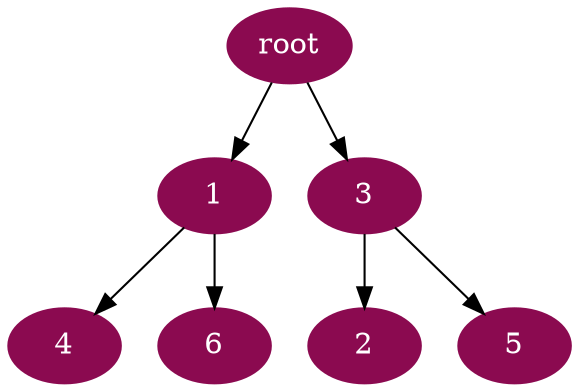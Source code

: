 digraph G {
node [color=deeppink4, style=filled, fontcolor=white];
"root" -> 1;
3 -> 2;
"root" -> 3;
1 -> 4;
3 -> 5;
1 -> 6;
}
